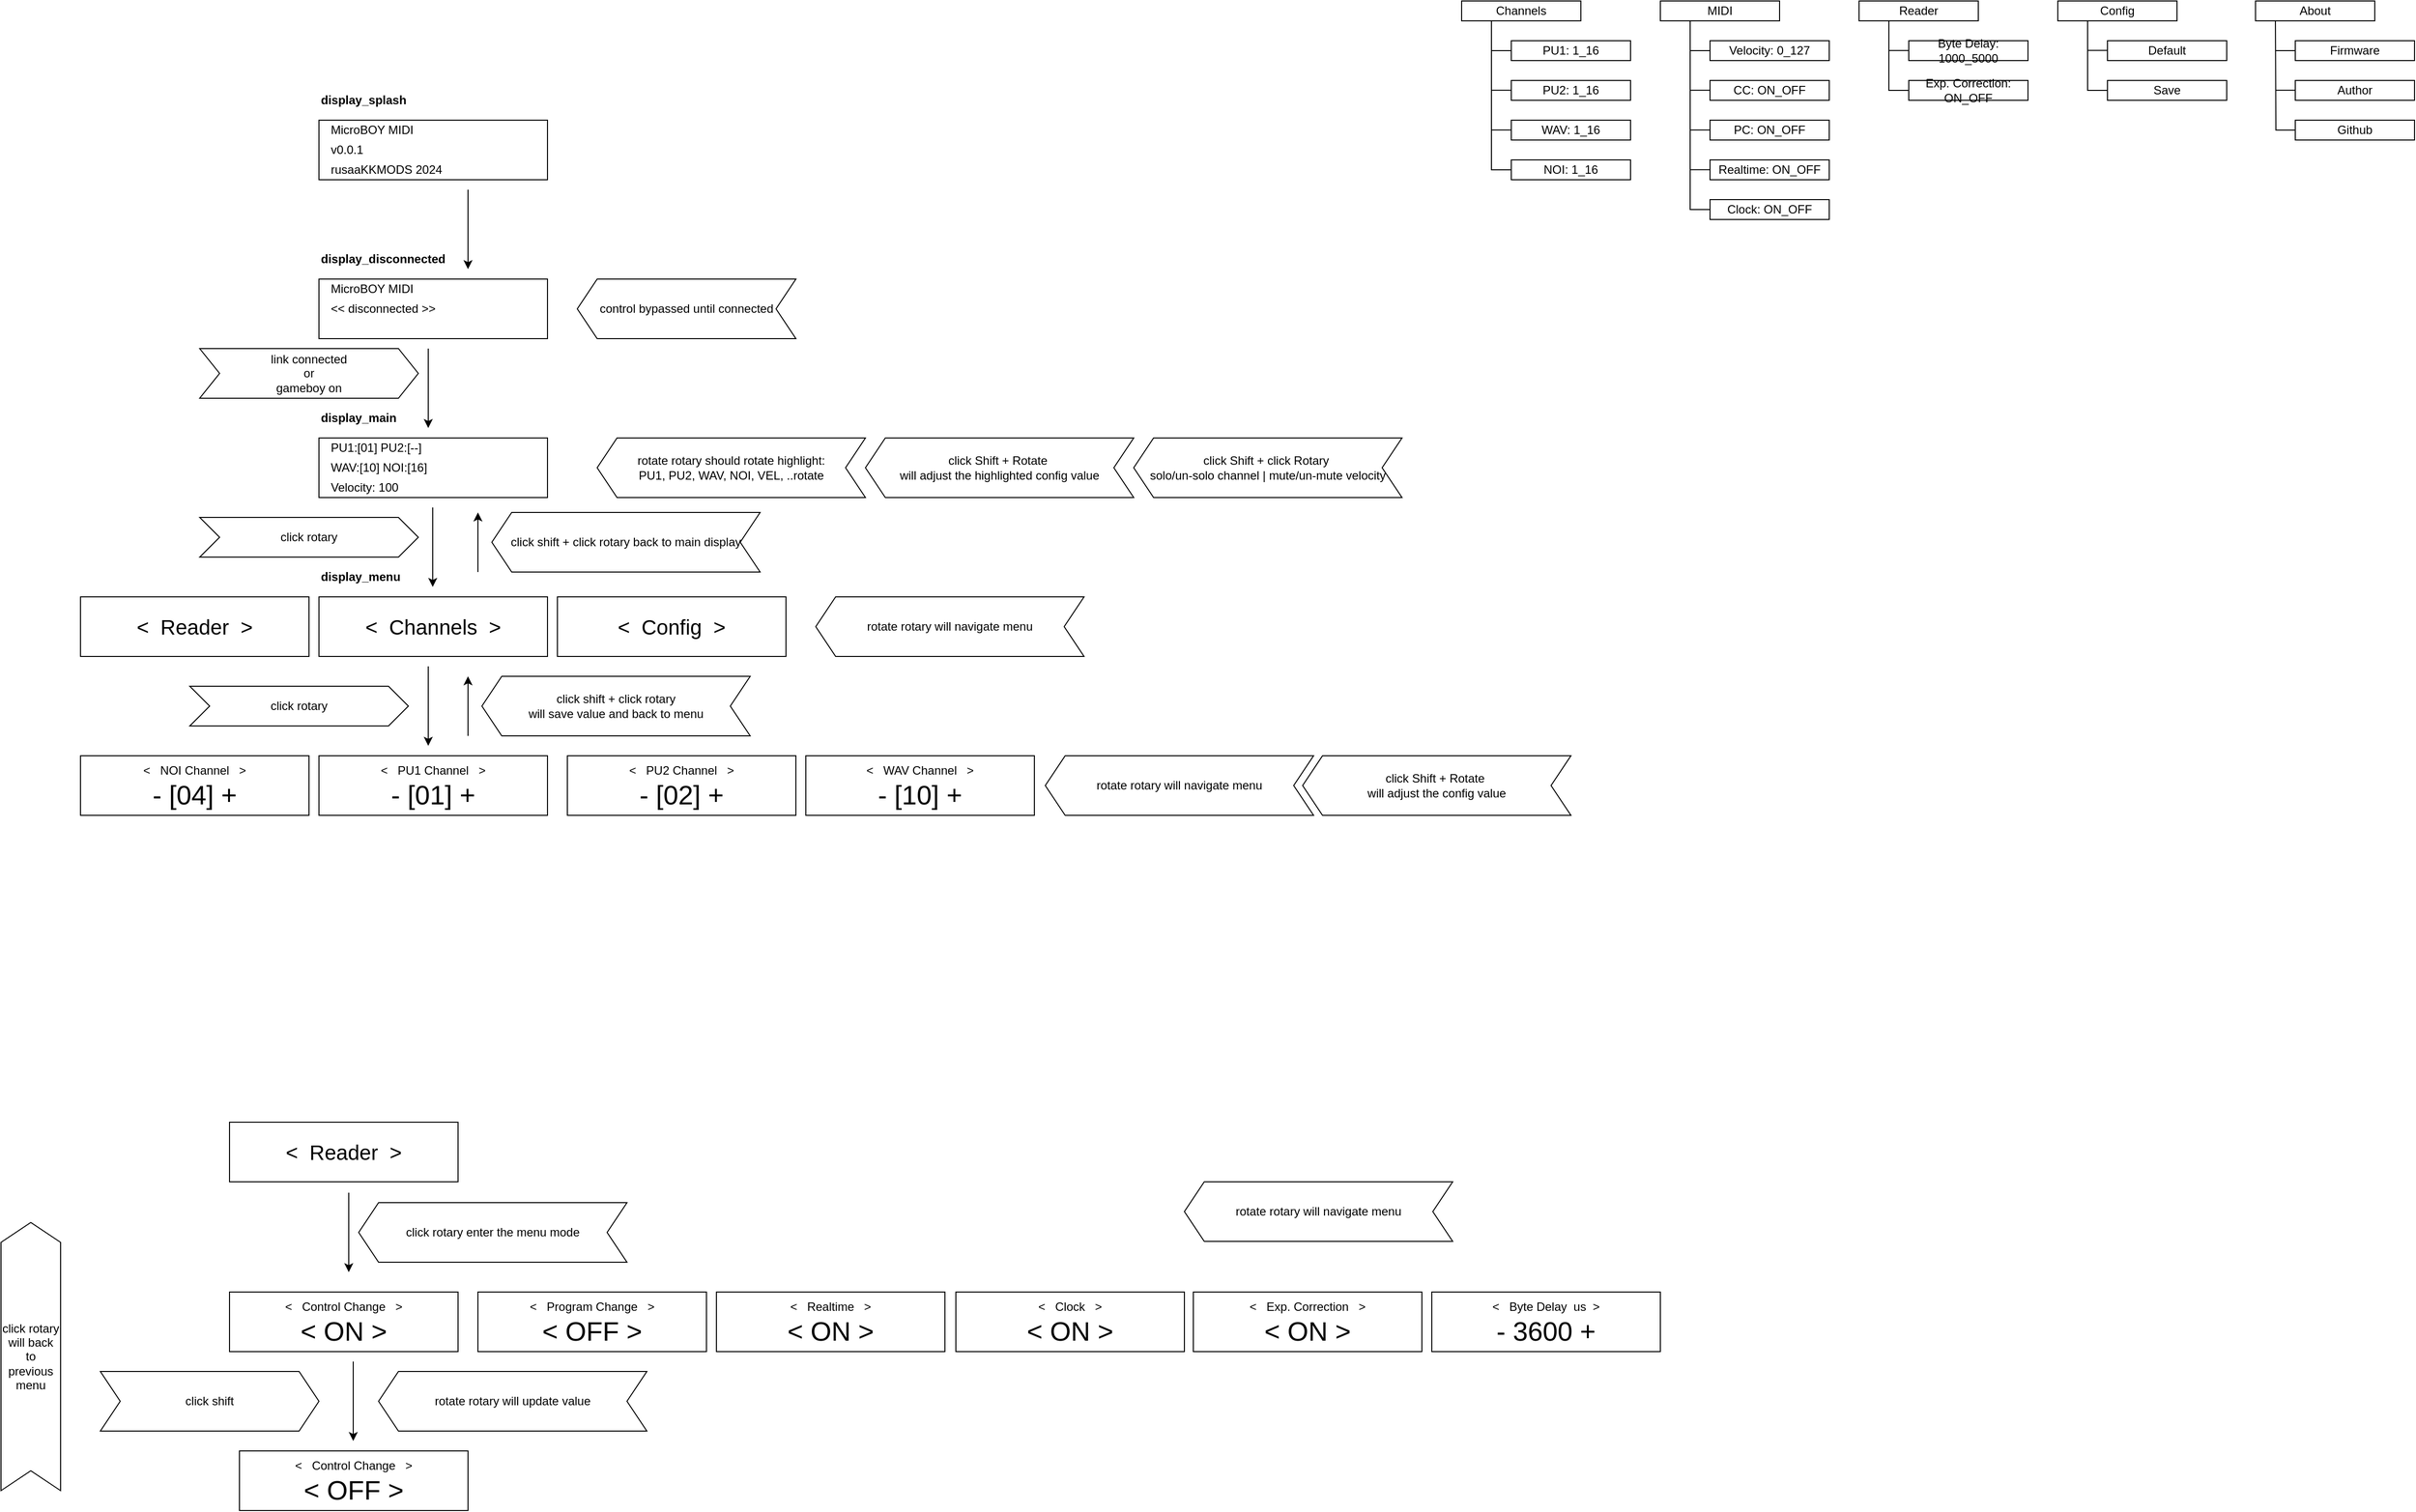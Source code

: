 <mxfile version="25.0.3" pages="2">
  <diagram name="mechanics" id="DuW65daEWxQ4h89i76Ge">
    <mxGraphModel dx="1195" dy="729" grid="1" gridSize="10" guides="1" tooltips="1" connect="1" arrows="1" fold="1" page="1" pageScale="1" pageWidth="827" pageHeight="1169" math="0" shadow="0">
      <root>
        <mxCell id="jLhTPvRtANNzipeCa4i7-0" />
        <mxCell id="jLhTPvRtANNzipeCa4i7-1" parent="jLhTPvRtANNzipeCa4i7-0" />
        <mxCell id="jLhTPvRtANNzipeCa4i7-2" value="" style="rounded=0;whiteSpace=wrap;html=1;" vertex="1" parent="jLhTPvRtANNzipeCa4i7-1">
          <mxGeometry x="330" y="160" width="230" height="60" as="geometry" />
        </mxCell>
        <mxCell id="jLhTPvRtANNzipeCa4i7-3" value="MicroBOY MIDI" style="text;html=1;align=left;verticalAlign=middle;whiteSpace=wrap;rounded=0;" vertex="1" parent="jLhTPvRtANNzipeCa4i7-1">
          <mxGeometry x="340" y="160" width="210" height="20" as="geometry" />
        </mxCell>
        <mxCell id="jLhTPvRtANNzipeCa4i7-4" value="v0.0.1" style="text;html=1;align=left;verticalAlign=middle;whiteSpace=wrap;rounded=0;" vertex="1" parent="jLhTPvRtANNzipeCa4i7-1">
          <mxGeometry x="340" y="180" width="210" height="20" as="geometry" />
        </mxCell>
        <mxCell id="jLhTPvRtANNzipeCa4i7-5" value="rusaaKKMODS 2024" style="text;html=1;align=left;verticalAlign=middle;whiteSpace=wrap;rounded=0;" vertex="1" parent="jLhTPvRtANNzipeCa4i7-1">
          <mxGeometry x="340" y="200" width="210" height="20" as="geometry" />
        </mxCell>
        <mxCell id="jLhTPvRtANNzipeCa4i7-6" value="display_splash" style="text;html=1;align=left;verticalAlign=middle;whiteSpace=wrap;rounded=0;fontStyle=1" vertex="1" parent="jLhTPvRtANNzipeCa4i7-1">
          <mxGeometry x="330" y="120" width="230" height="40" as="geometry" />
        </mxCell>
        <mxCell id="jLhTPvRtANNzipeCa4i7-7" value="" style="rounded=0;whiteSpace=wrap;html=1;" vertex="1" parent="jLhTPvRtANNzipeCa4i7-1">
          <mxGeometry x="330" y="320" width="230" height="60" as="geometry" />
        </mxCell>
        <mxCell id="jLhTPvRtANNzipeCa4i7-8" value="MicroBOY MIDI" style="text;html=1;align=left;verticalAlign=middle;whiteSpace=wrap;rounded=0;" vertex="1" parent="jLhTPvRtANNzipeCa4i7-1">
          <mxGeometry x="340" y="320" width="210" height="20" as="geometry" />
        </mxCell>
        <mxCell id="jLhTPvRtANNzipeCa4i7-9" value="&amp;lt;&amp;lt; disconnected &amp;gt;&amp;gt;" style="text;html=1;align=left;verticalAlign=middle;whiteSpace=wrap;rounded=0;" vertex="1" parent="jLhTPvRtANNzipeCa4i7-1">
          <mxGeometry x="340" y="340" width="210" height="20" as="geometry" />
        </mxCell>
        <mxCell id="jLhTPvRtANNzipeCa4i7-10" value="display_disconnected" style="text;html=1;align=left;verticalAlign=middle;whiteSpace=wrap;rounded=0;fontStyle=1" vertex="1" parent="jLhTPvRtANNzipeCa4i7-1">
          <mxGeometry x="330" y="280" width="230" height="40" as="geometry" />
        </mxCell>
        <mxCell id="jLhTPvRtANNzipeCa4i7-11" value="" style="rounded=0;whiteSpace=wrap;html=1;" vertex="1" parent="jLhTPvRtANNzipeCa4i7-1">
          <mxGeometry x="330" y="480" width="230" height="60" as="geometry" />
        </mxCell>
        <mxCell id="jLhTPvRtANNzipeCa4i7-12" value="PU1:[01] PU2:[--]" style="text;html=1;align=left;verticalAlign=middle;whiteSpace=wrap;rounded=0;" vertex="1" parent="jLhTPvRtANNzipeCa4i7-1">
          <mxGeometry x="340" y="480" width="210" height="20" as="geometry" />
        </mxCell>
        <mxCell id="jLhTPvRtANNzipeCa4i7-13" value="WAV:[10] NOI:[16]" style="text;html=1;align=left;verticalAlign=middle;whiteSpace=wrap;rounded=0;" vertex="1" parent="jLhTPvRtANNzipeCa4i7-1">
          <mxGeometry x="340" y="500" width="210" height="20" as="geometry" />
        </mxCell>
        <mxCell id="jLhTPvRtANNzipeCa4i7-14" value="display_main" style="text;html=1;align=left;verticalAlign=middle;whiteSpace=wrap;rounded=0;fontStyle=1" vertex="1" parent="jLhTPvRtANNzipeCa4i7-1">
          <mxGeometry x="330" y="440" width="230" height="40" as="geometry" />
        </mxCell>
        <mxCell id="jLhTPvRtANNzipeCa4i7-15" value="Velocity: 100" style="text;html=1;align=left;verticalAlign=middle;whiteSpace=wrap;rounded=0;" vertex="1" parent="jLhTPvRtANNzipeCa4i7-1">
          <mxGeometry x="340" y="520" width="210" height="20" as="geometry" />
        </mxCell>
        <mxCell id="jLhTPvRtANNzipeCa4i7-16" value="" style="rounded=0;whiteSpace=wrap;html=1;" vertex="1" parent="jLhTPvRtANNzipeCa4i7-1">
          <mxGeometry x="330" y="640" width="230" height="60" as="geometry" />
        </mxCell>
        <mxCell id="yw6o01l--fo5ON37wxSx-3" value="" style="edgeStyle=orthogonalEdgeStyle;rounded=0;orthogonalLoop=1;jettySize=auto;html=1;" edge="1" parent="jLhTPvRtANNzipeCa4i7-1">
          <mxGeometry relative="1" as="geometry">
            <mxPoint x="490" y="615" as="sourcePoint" />
            <mxPoint x="490" y="555" as="targetPoint" />
          </mxGeometry>
        </mxCell>
        <mxCell id="jLhTPvRtANNzipeCa4i7-17" value="display_menu" style="text;html=1;align=left;verticalAlign=middle;whiteSpace=wrap;rounded=0;fontStyle=1" vertex="1" parent="jLhTPvRtANNzipeCa4i7-1">
          <mxGeometry x="330" y="600" width="230" height="40" as="geometry" />
        </mxCell>
        <mxCell id="jLhTPvRtANNzipeCa4i7-18" value="&amp;lt;&amp;nbsp; Channels&amp;nbsp; &amp;gt;" style="text;html=1;align=center;verticalAlign=middle;whiteSpace=wrap;rounded=0;fontSize=21;" vertex="1" parent="jLhTPvRtANNzipeCa4i7-1">
          <mxGeometry x="340" y="640" width="210" height="60" as="geometry" />
        </mxCell>
        <mxCell id="jLhTPvRtANNzipeCa4i7-19" value="" style="rounded=0;whiteSpace=wrap;html=1;" vertex="1" parent="jLhTPvRtANNzipeCa4i7-1">
          <mxGeometry x="570" y="640" width="230" height="60" as="geometry" />
        </mxCell>
        <mxCell id="jLhTPvRtANNzipeCa4i7-20" value="&amp;lt;&amp;nbsp; Config&amp;nbsp; &amp;gt;" style="text;html=1;align=center;verticalAlign=middle;whiteSpace=wrap;rounded=0;fontSize=21;" vertex="1" parent="jLhTPvRtANNzipeCa4i7-1">
          <mxGeometry x="580" y="640" width="210" height="60" as="geometry" />
        </mxCell>
        <mxCell id="jLhTPvRtANNzipeCa4i7-21" value="link connected&lt;div&gt;or&lt;br&gt;&lt;div&gt;gameboy on&lt;/div&gt;&lt;/div&gt;" style="shape=step;perimeter=stepPerimeter;whiteSpace=wrap;html=1;fixedSize=1;" vertex="1" parent="jLhTPvRtANNzipeCa4i7-1">
          <mxGeometry x="210" y="390" width="220" height="50" as="geometry" />
        </mxCell>
        <mxCell id="jLhTPvRtANNzipeCa4i7-22" value="click rotary" style="shape=step;perimeter=stepPerimeter;whiteSpace=wrap;html=1;fixedSize=1;" vertex="1" parent="jLhTPvRtANNzipeCa4i7-1">
          <mxGeometry x="210" y="560" width="220" height="40" as="geometry" />
        </mxCell>
        <mxCell id="jLhTPvRtANNzipeCa4i7-23" value="" style="rounded=0;whiteSpace=wrap;html=1;" vertex="1" parent="jLhTPvRtANNzipeCa4i7-1">
          <mxGeometry x="90" y="640" width="230" height="60" as="geometry" />
        </mxCell>
        <mxCell id="jLhTPvRtANNzipeCa4i7-24" value="&amp;lt;&amp;nbsp; Reader&amp;nbsp; &amp;gt;" style="text;html=1;align=center;verticalAlign=middle;whiteSpace=wrap;rounded=0;fontSize=21;" vertex="1" parent="jLhTPvRtANNzipeCa4i7-1">
          <mxGeometry x="100" y="640" width="210" height="60" as="geometry" />
        </mxCell>
        <mxCell id="jLhTPvRtANNzipeCa4i7-25" value="rotate rotary should rotate highlight:&lt;div&gt;PU1, PU2, WAV, NOI, VEL, ..rotate&lt;/div&gt;" style="shape=step;perimeter=stepPerimeter;whiteSpace=wrap;html=1;fixedSize=1;flipH=1;" vertex="1" parent="jLhTPvRtANNzipeCa4i7-1">
          <mxGeometry x="610" y="480" width="270" height="60" as="geometry" />
        </mxCell>
        <mxCell id="jLhTPvRtANNzipeCa4i7-26" value="rotate rotary will navigate menu" style="shape=step;perimeter=stepPerimeter;whiteSpace=wrap;html=1;fixedSize=1;flipH=1;" vertex="1" parent="jLhTPvRtANNzipeCa4i7-1">
          <mxGeometry x="830" y="640" width="270" height="60" as="geometry" />
        </mxCell>
        <mxCell id="jLhTPvRtANNzipeCa4i7-27" value="" style="rounded=0;whiteSpace=wrap;html=1;" vertex="1" parent="jLhTPvRtANNzipeCa4i7-1">
          <mxGeometry x="330" y="800" width="230" height="60" as="geometry" />
        </mxCell>
        <mxCell id="jLhTPvRtANNzipeCa4i7-28" value="click shift + click rotary back to main display" style="shape=step;perimeter=stepPerimeter;whiteSpace=wrap;html=1;fixedSize=1;flipH=1;" vertex="1" parent="jLhTPvRtANNzipeCa4i7-1">
          <mxGeometry x="504" y="555" width="270" height="60" as="geometry" />
        </mxCell>
        <mxCell id="jLhTPvRtANNzipeCa4i7-29" value="click Shift + Rotate&amp;nbsp;&lt;div&gt;will adjust the highlighted config value&lt;/div&gt;" style="shape=step;perimeter=stepPerimeter;whiteSpace=wrap;html=1;fixedSize=1;flipH=1;" vertex="1" parent="jLhTPvRtANNzipeCa4i7-1">
          <mxGeometry x="880" y="480" width="270" height="60" as="geometry" />
        </mxCell>
        <mxCell id="jLhTPvRtANNzipeCa4i7-30" value="control bypassed until connected" style="shape=step;perimeter=stepPerimeter;whiteSpace=wrap;html=1;fixedSize=1;flipH=1;" vertex="1" parent="jLhTPvRtANNzipeCa4i7-1">
          <mxGeometry x="590" y="320" width="220" height="60" as="geometry" />
        </mxCell>
        <mxCell id="jLhTPvRtANNzipeCa4i7-31" value="&amp;lt;&amp;nbsp; &amp;nbsp;PU1 Channel&amp;nbsp; &amp;nbsp;&amp;gt;" style="text;html=1;align=center;verticalAlign=middle;whiteSpace=wrap;rounded=0;" vertex="1" parent="jLhTPvRtANNzipeCa4i7-1">
          <mxGeometry x="340" y="800" width="210" height="30" as="geometry" />
        </mxCell>
        <mxCell id="jLhTPvRtANNzipeCa4i7-32" value="- [01] +" style="text;html=1;align=center;verticalAlign=middle;whiteSpace=wrap;rounded=0;fontSize=27;" vertex="1" parent="jLhTPvRtANNzipeCa4i7-1">
          <mxGeometry x="340" y="820" width="210" height="40" as="geometry" />
        </mxCell>
        <mxCell id="jLhTPvRtANNzipeCa4i7-33" value="" style="rounded=0;whiteSpace=wrap;html=1;" vertex="1" parent="jLhTPvRtANNzipeCa4i7-1">
          <mxGeometry x="580" y="800" width="230" height="60" as="geometry" />
        </mxCell>
        <mxCell id="jLhTPvRtANNzipeCa4i7-34" value="&amp;lt;&amp;nbsp; &amp;nbsp;PU2 Channel&amp;nbsp; &amp;nbsp;&amp;gt;" style="text;html=1;align=center;verticalAlign=middle;whiteSpace=wrap;rounded=0;" vertex="1" parent="jLhTPvRtANNzipeCa4i7-1">
          <mxGeometry x="590" y="800" width="210" height="30" as="geometry" />
        </mxCell>
        <mxCell id="jLhTPvRtANNzipeCa4i7-35" value="- [02] +" style="text;html=1;align=center;verticalAlign=middle;whiteSpace=wrap;rounded=0;fontSize=27;" vertex="1" parent="jLhTPvRtANNzipeCa4i7-1">
          <mxGeometry x="590" y="820" width="210" height="40" as="geometry" />
        </mxCell>
        <mxCell id="jLhTPvRtANNzipeCa4i7-36" value="" style="rounded=0;whiteSpace=wrap;html=1;" vertex="1" parent="jLhTPvRtANNzipeCa4i7-1">
          <mxGeometry x="90" y="800" width="230" height="60" as="geometry" />
        </mxCell>
        <mxCell id="jLhTPvRtANNzipeCa4i7-37" value="&amp;lt;&amp;nbsp; &amp;nbsp;NOI Channel&amp;nbsp; &amp;nbsp;&amp;gt;" style="text;html=1;align=center;verticalAlign=middle;whiteSpace=wrap;rounded=0;" vertex="1" parent="jLhTPvRtANNzipeCa4i7-1">
          <mxGeometry x="100" y="800" width="210" height="30" as="geometry" />
        </mxCell>
        <mxCell id="jLhTPvRtANNzipeCa4i7-38" value="- [04] +" style="text;html=1;align=center;verticalAlign=middle;whiteSpace=wrap;rounded=0;fontSize=27;" vertex="1" parent="jLhTPvRtANNzipeCa4i7-1">
          <mxGeometry x="100" y="820" width="210" height="40" as="geometry" />
        </mxCell>
        <mxCell id="jLhTPvRtANNzipeCa4i7-39" value="" style="rounded=0;whiteSpace=wrap;html=1;" vertex="1" parent="jLhTPvRtANNzipeCa4i7-1">
          <mxGeometry x="820" y="800" width="230" height="60" as="geometry" />
        </mxCell>
        <mxCell id="jLhTPvRtANNzipeCa4i7-40" value="&amp;lt;&amp;nbsp; &amp;nbsp;WAV Channel&amp;nbsp; &amp;nbsp;&amp;gt;" style="text;html=1;align=center;verticalAlign=middle;whiteSpace=wrap;rounded=0;" vertex="1" parent="jLhTPvRtANNzipeCa4i7-1">
          <mxGeometry x="830" y="800" width="210" height="30" as="geometry" />
        </mxCell>
        <mxCell id="jLhTPvRtANNzipeCa4i7-41" value="- [10] +" style="text;html=1;align=center;verticalAlign=middle;whiteSpace=wrap;rounded=0;fontSize=27;" vertex="1" parent="jLhTPvRtANNzipeCa4i7-1">
          <mxGeometry x="830" y="820" width="210" height="40" as="geometry" />
        </mxCell>
        <mxCell id="jLhTPvRtANNzipeCa4i7-42" value="" style="endArrow=classic;html=1;rounded=0;" edge="1" parent="jLhTPvRtANNzipeCa4i7-1">
          <mxGeometry width="50" height="50" relative="1" as="geometry">
            <mxPoint x="440" y="710" as="sourcePoint" />
            <mxPoint x="440" y="790" as="targetPoint" />
          </mxGeometry>
        </mxCell>
        <mxCell id="jLhTPvRtANNzipeCa4i7-43" value="rotate rotary will navigate menu" style="shape=step;perimeter=stepPerimeter;whiteSpace=wrap;html=1;fixedSize=1;flipH=1;" vertex="1" parent="jLhTPvRtANNzipeCa4i7-1">
          <mxGeometry x="1061" y="800" width="270" height="60" as="geometry" />
        </mxCell>
        <mxCell id="jLhTPvRtANNzipeCa4i7-51" value="" style="rounded=0;whiteSpace=wrap;html=1;" vertex="1" parent="jLhTPvRtANNzipeCa4i7-1">
          <mxGeometry x="240" y="1169" width="230" height="60" as="geometry" />
        </mxCell>
        <mxCell id="jLhTPvRtANNzipeCa4i7-52" value="&amp;lt;&amp;nbsp; Reader&amp;nbsp; &amp;gt;" style="text;html=1;align=center;verticalAlign=middle;whiteSpace=wrap;rounded=0;fontSize=21;" vertex="1" parent="jLhTPvRtANNzipeCa4i7-1">
          <mxGeometry x="250" y="1169" width="210" height="60" as="geometry" />
        </mxCell>
        <mxCell id="jLhTPvRtANNzipeCa4i7-53" value="click rotary enter the menu mode" style="shape=step;perimeter=stepPerimeter;whiteSpace=wrap;html=1;fixedSize=1;flipH=1;" vertex="1" parent="jLhTPvRtANNzipeCa4i7-1">
          <mxGeometry x="370" y="1250" width="270" height="60" as="geometry" />
        </mxCell>
        <mxCell id="jLhTPvRtANNzipeCa4i7-54" value="" style="endArrow=classic;html=1;rounded=0;" edge="1" parent="jLhTPvRtANNzipeCa4i7-1">
          <mxGeometry width="50" height="50" relative="1" as="geometry">
            <mxPoint x="360" y="1240" as="sourcePoint" />
            <mxPoint x="360" y="1320" as="targetPoint" />
          </mxGeometry>
        </mxCell>
        <mxCell id="jLhTPvRtANNzipeCa4i7-55" value="" style="rounded=0;whiteSpace=wrap;html=1;" vertex="1" parent="jLhTPvRtANNzipeCa4i7-1">
          <mxGeometry x="240" y="1340" width="230" height="60" as="geometry" />
        </mxCell>
        <mxCell id="jLhTPvRtANNzipeCa4i7-56" value="&amp;lt;&amp;nbsp; &amp;nbsp;Control Change&amp;nbsp; &amp;nbsp;&amp;gt;" style="text;html=1;align=center;verticalAlign=middle;whiteSpace=wrap;rounded=0;" vertex="1" parent="jLhTPvRtANNzipeCa4i7-1">
          <mxGeometry x="250" y="1340" width="210" height="30" as="geometry" />
        </mxCell>
        <mxCell id="jLhTPvRtANNzipeCa4i7-57" value="&amp;lt; ON &amp;gt;" style="text;html=1;align=center;verticalAlign=middle;whiteSpace=wrap;rounded=0;fontSize=27;" vertex="1" parent="jLhTPvRtANNzipeCa4i7-1">
          <mxGeometry x="250" y="1360" width="210" height="40" as="geometry" />
        </mxCell>
        <mxCell id="jLhTPvRtANNzipeCa4i7-58" value="" style="rounded=0;whiteSpace=wrap;html=1;" vertex="1" parent="jLhTPvRtANNzipeCa4i7-1">
          <mxGeometry x="490" y="1340" width="230" height="60" as="geometry" />
        </mxCell>
        <mxCell id="jLhTPvRtANNzipeCa4i7-59" value="&amp;lt;&amp;nbsp; &amp;nbsp;Program Change&amp;nbsp; &amp;nbsp;&amp;gt;" style="text;html=1;align=center;verticalAlign=middle;whiteSpace=wrap;rounded=0;" vertex="1" parent="jLhTPvRtANNzipeCa4i7-1">
          <mxGeometry x="500" y="1340" width="210" height="30" as="geometry" />
        </mxCell>
        <mxCell id="jLhTPvRtANNzipeCa4i7-60" value="&amp;lt; OFF &amp;gt;" style="text;html=1;align=center;verticalAlign=middle;whiteSpace=wrap;rounded=0;fontSize=27;" vertex="1" parent="jLhTPvRtANNzipeCa4i7-1">
          <mxGeometry x="500" y="1360" width="210" height="40" as="geometry" />
        </mxCell>
        <mxCell id="jLhTPvRtANNzipeCa4i7-61" value="" style="rounded=0;whiteSpace=wrap;html=1;" vertex="1" parent="jLhTPvRtANNzipeCa4i7-1">
          <mxGeometry x="971" y="1340" width="230" height="60" as="geometry" />
        </mxCell>
        <mxCell id="jLhTPvRtANNzipeCa4i7-62" value="&amp;lt;&amp;nbsp; &amp;nbsp;Clock&amp;nbsp; &amp;nbsp;&amp;gt;" style="text;html=1;align=center;verticalAlign=middle;whiteSpace=wrap;rounded=0;" vertex="1" parent="jLhTPvRtANNzipeCa4i7-1">
          <mxGeometry x="981" y="1340" width="210" height="30" as="geometry" />
        </mxCell>
        <mxCell id="jLhTPvRtANNzipeCa4i7-63" value="&amp;lt; ON &amp;gt;" style="text;html=1;align=center;verticalAlign=middle;whiteSpace=wrap;rounded=0;fontSize=27;" vertex="1" parent="jLhTPvRtANNzipeCa4i7-1">
          <mxGeometry x="981" y="1360" width="210" height="40" as="geometry" />
        </mxCell>
        <mxCell id="jLhTPvRtANNzipeCa4i7-64" value="" style="rounded=0;whiteSpace=wrap;html=1;" vertex="1" parent="jLhTPvRtANNzipeCa4i7-1">
          <mxGeometry x="730" y="1340" width="230" height="60" as="geometry" />
        </mxCell>
        <mxCell id="jLhTPvRtANNzipeCa4i7-65" value="&amp;lt;&amp;nbsp; &amp;nbsp;Realtime&amp;nbsp; &amp;nbsp;&amp;gt;" style="text;html=1;align=center;verticalAlign=middle;whiteSpace=wrap;rounded=0;" vertex="1" parent="jLhTPvRtANNzipeCa4i7-1">
          <mxGeometry x="740" y="1340" width="210" height="30" as="geometry" />
        </mxCell>
        <mxCell id="jLhTPvRtANNzipeCa4i7-66" value="&amp;lt; ON &amp;gt;" style="text;html=1;align=center;verticalAlign=middle;whiteSpace=wrap;rounded=0;fontSize=27;" vertex="1" parent="jLhTPvRtANNzipeCa4i7-1">
          <mxGeometry x="740" y="1360" width="210" height="40" as="geometry" />
        </mxCell>
        <mxCell id="jLhTPvRtANNzipeCa4i7-67" value="" style="rounded=0;whiteSpace=wrap;html=1;" vertex="1" parent="jLhTPvRtANNzipeCa4i7-1">
          <mxGeometry x="1210" y="1340" width="230" height="60" as="geometry" />
        </mxCell>
        <mxCell id="jLhTPvRtANNzipeCa4i7-68" value="&amp;lt;&amp;nbsp; &amp;nbsp;Exp. Correction&amp;nbsp; &amp;nbsp;&amp;gt;" style="text;html=1;align=center;verticalAlign=middle;whiteSpace=wrap;rounded=0;" vertex="1" parent="jLhTPvRtANNzipeCa4i7-1">
          <mxGeometry x="1220" y="1340" width="210" height="30" as="geometry" />
        </mxCell>
        <mxCell id="jLhTPvRtANNzipeCa4i7-69" value="&amp;lt; ON &amp;gt;" style="text;html=1;align=center;verticalAlign=middle;whiteSpace=wrap;rounded=0;fontSize=27;" vertex="1" parent="jLhTPvRtANNzipeCa4i7-1">
          <mxGeometry x="1220" y="1360" width="210" height="40" as="geometry" />
        </mxCell>
        <mxCell id="jLhTPvRtANNzipeCa4i7-70" value="rotate rotary will navigate menu" style="shape=step;perimeter=stepPerimeter;whiteSpace=wrap;html=1;fixedSize=1;flipH=1;" vertex="1" parent="jLhTPvRtANNzipeCa4i7-1">
          <mxGeometry x="1201" y="1229" width="270" height="60" as="geometry" />
        </mxCell>
        <mxCell id="jLhTPvRtANNzipeCa4i7-71" value="" style="rounded=0;whiteSpace=wrap;html=1;" vertex="1" parent="jLhTPvRtANNzipeCa4i7-1">
          <mxGeometry x="250" y="1500" width="230" height="60" as="geometry" />
        </mxCell>
        <mxCell id="jLhTPvRtANNzipeCa4i7-72" value="&amp;lt;&amp;nbsp; &amp;nbsp;Control Change&amp;nbsp; &amp;nbsp;&amp;gt;" style="text;html=1;align=center;verticalAlign=middle;whiteSpace=wrap;rounded=0;" vertex="1" parent="jLhTPvRtANNzipeCa4i7-1">
          <mxGeometry x="260" y="1500" width="210" height="30" as="geometry" />
        </mxCell>
        <mxCell id="jLhTPvRtANNzipeCa4i7-73" value="&amp;lt; OFF &amp;gt;" style="text;html=1;align=center;verticalAlign=middle;whiteSpace=wrap;rounded=0;fontSize=27;" vertex="1" parent="jLhTPvRtANNzipeCa4i7-1">
          <mxGeometry x="260" y="1520" width="210" height="40" as="geometry" />
        </mxCell>
        <mxCell id="jLhTPvRtANNzipeCa4i7-74" value="" style="endArrow=classic;html=1;rounded=0;" edge="1" parent="jLhTPvRtANNzipeCa4i7-1">
          <mxGeometry width="50" height="50" relative="1" as="geometry">
            <mxPoint x="364.5" y="1410" as="sourcePoint" />
            <mxPoint x="364.5" y="1490" as="targetPoint" />
          </mxGeometry>
        </mxCell>
        <mxCell id="jLhTPvRtANNzipeCa4i7-75" value="click shift" style="shape=step;perimeter=stepPerimeter;whiteSpace=wrap;html=1;fixedSize=1;" vertex="1" parent="jLhTPvRtANNzipeCa4i7-1">
          <mxGeometry x="110" y="1420" width="220" height="60" as="geometry" />
        </mxCell>
        <mxCell id="jLhTPvRtANNzipeCa4i7-76" value="rotate rotary will update value" style="shape=step;perimeter=stepPerimeter;whiteSpace=wrap;html=1;fixedSize=1;flipH=1;" vertex="1" parent="jLhTPvRtANNzipeCa4i7-1">
          <mxGeometry x="390" y="1420" width="270" height="60" as="geometry" />
        </mxCell>
        <mxCell id="jLhTPvRtANNzipeCa4i7-77" value="click rotary will back to previous menu" style="shape=step;perimeter=stepPerimeter;whiteSpace=wrap;html=1;fixedSize=1;flipH=1;direction=north;" vertex="1" parent="jLhTPvRtANNzipeCa4i7-1">
          <mxGeometry x="10" y="1270" width="60" height="270" as="geometry" />
        </mxCell>
        <mxCell id="jLhTPvRtANNzipeCa4i7-78" value="" style="endArrow=classic;html=1;rounded=0;" edge="1" parent="jLhTPvRtANNzipeCa4i7-1">
          <mxGeometry width="50" height="50" relative="1" as="geometry">
            <mxPoint x="444.5" y="550" as="sourcePoint" />
            <mxPoint x="444.5" y="630" as="targetPoint" />
          </mxGeometry>
        </mxCell>
        <mxCell id="jLhTPvRtANNzipeCa4i7-79" value="" style="endArrow=classic;html=1;rounded=0;" edge="1" parent="jLhTPvRtANNzipeCa4i7-1">
          <mxGeometry width="50" height="50" relative="1" as="geometry">
            <mxPoint x="440" y="390" as="sourcePoint" />
            <mxPoint x="440" y="470" as="targetPoint" />
          </mxGeometry>
        </mxCell>
        <mxCell id="jLhTPvRtANNzipeCa4i7-80" value="" style="endArrow=classic;html=1;rounded=0;" edge="1" parent="jLhTPvRtANNzipeCa4i7-1">
          <mxGeometry width="50" height="50" relative="1" as="geometry">
            <mxPoint x="480" y="230" as="sourcePoint" />
            <mxPoint x="480" y="310" as="targetPoint" />
          </mxGeometry>
        </mxCell>
        <mxCell id="jLhTPvRtANNzipeCa4i7-81" value="" style="rounded=0;whiteSpace=wrap;html=1;" vertex="1" parent="jLhTPvRtANNzipeCa4i7-1">
          <mxGeometry x="1450" y="1340" width="230" height="60" as="geometry" />
        </mxCell>
        <mxCell id="jLhTPvRtANNzipeCa4i7-82" value="&amp;lt;&amp;nbsp; &amp;nbsp;Byte Delay&amp;nbsp; us&amp;nbsp; &amp;gt;" style="text;html=1;align=center;verticalAlign=middle;whiteSpace=wrap;rounded=0;" vertex="1" parent="jLhTPvRtANNzipeCa4i7-1">
          <mxGeometry x="1460" y="1340" width="210" height="30" as="geometry" />
        </mxCell>
        <mxCell id="jLhTPvRtANNzipeCa4i7-83" value="- 3600 +" style="text;html=1;align=center;verticalAlign=middle;whiteSpace=wrap;rounded=0;fontSize=27;" vertex="1" parent="jLhTPvRtANNzipeCa4i7-1">
          <mxGeometry x="1460" y="1360" width="210" height="40" as="geometry" />
        </mxCell>
        <mxCell id="yw6o01l--fo5ON37wxSx-0" value="click Shift + click Rotary&amp;nbsp;&lt;div&gt;solo/un-solo channel | mute/un-mute velocity&lt;/div&gt;" style="shape=step;perimeter=stepPerimeter;whiteSpace=wrap;html=1;fixedSize=1;flipH=1;" vertex="1" parent="jLhTPvRtANNzipeCa4i7-1">
          <mxGeometry x="1150" y="480" width="270" height="60" as="geometry" />
        </mxCell>
        <mxCell id="yw6o01l--fo5ON37wxSx-1" value="click rotary" style="shape=step;perimeter=stepPerimeter;whiteSpace=wrap;html=1;fixedSize=1;" vertex="1" parent="jLhTPvRtANNzipeCa4i7-1">
          <mxGeometry x="200" y="730" width="220" height="40" as="geometry" />
        </mxCell>
        <mxCell id="yw6o01l--fo5ON37wxSx-6" value="click Shift + Rotate&amp;nbsp;&lt;div&gt;will adjust the config value&lt;/div&gt;" style="shape=step;perimeter=stepPerimeter;whiteSpace=wrap;html=1;fixedSize=1;flipH=1;" vertex="1" parent="jLhTPvRtANNzipeCa4i7-1">
          <mxGeometry x="1320" y="800" width="270" height="60" as="geometry" />
        </mxCell>
        <mxCell id="yw6o01l--fo5ON37wxSx-7" value="" style="edgeStyle=orthogonalEdgeStyle;rounded=0;orthogonalLoop=1;jettySize=auto;html=1;" edge="1" parent="jLhTPvRtANNzipeCa4i7-1">
          <mxGeometry relative="1" as="geometry">
            <mxPoint x="480" y="780" as="sourcePoint" />
            <mxPoint x="480" y="720" as="targetPoint" />
          </mxGeometry>
        </mxCell>
        <mxCell id="yw6o01l--fo5ON37wxSx-8" value="click shift + click rotary&lt;div&gt;will save value and back to menu&lt;/div&gt;" style="shape=step;perimeter=stepPerimeter;whiteSpace=wrap;html=1;fixedSize=1;flipH=1;" vertex="1" parent="jLhTPvRtANNzipeCa4i7-1">
          <mxGeometry x="494" y="720" width="270" height="60" as="geometry" />
        </mxCell>
        <mxCell id="PJxVCYalUyvOHJ37xzY2-1" value="Channels" style="rounded=0;whiteSpace=wrap;html=1;" vertex="1" parent="jLhTPvRtANNzipeCa4i7-1">
          <mxGeometry x="1480" y="40" width="120" height="20" as="geometry" />
        </mxCell>
        <mxCell id="PJxVCYalUyvOHJ37xzY2-5" value="PU1: 1_16" style="rounded=0;whiteSpace=wrap;html=1;" vertex="1" parent="jLhTPvRtANNzipeCa4i7-1">
          <mxGeometry x="1530" y="80" width="120" height="20" as="geometry" />
        </mxCell>
        <mxCell id="PJxVCYalUyvOHJ37xzY2-7" value="PU2: 1_16" style="rounded=0;whiteSpace=wrap;html=1;" vertex="1" parent="jLhTPvRtANNzipeCa4i7-1">
          <mxGeometry x="1530" y="120" width="120" height="20" as="geometry" />
        </mxCell>
        <mxCell id="PJxVCYalUyvOHJ37xzY2-8" value="WAV: 1_16" style="rounded=0;whiteSpace=wrap;html=1;" vertex="1" parent="jLhTPvRtANNzipeCa4i7-1">
          <mxGeometry x="1530" y="160" width="120" height="20" as="geometry" />
        </mxCell>
        <mxCell id="PJxVCYalUyvOHJ37xzY2-9" value="NOI: 1_16" style="rounded=0;whiteSpace=wrap;html=1;" vertex="1" parent="jLhTPvRtANNzipeCa4i7-1">
          <mxGeometry x="1530" y="200" width="120" height="20" as="geometry" />
        </mxCell>
        <mxCell id="PJxVCYalUyvOHJ37xzY2-10" value="" style="endArrow=none;html=1;rounded=0;entryX=0.25;entryY=1;entryDx=0;entryDy=0;exitX=0;exitY=0.5;exitDx=0;exitDy=0;edgeStyle=orthogonalEdgeStyle;" edge="1" parent="jLhTPvRtANNzipeCa4i7-1" source="PJxVCYalUyvOHJ37xzY2-9" target="PJxVCYalUyvOHJ37xzY2-1">
          <mxGeometry width="50" height="50" relative="1" as="geometry">
            <mxPoint x="1620" y="130" as="sourcePoint" />
            <mxPoint x="1670" y="80" as="targetPoint" />
          </mxGeometry>
        </mxCell>
        <mxCell id="PJxVCYalUyvOHJ37xzY2-11" value="" style="endArrow=none;html=1;rounded=0;entryX=0;entryY=0.5;entryDx=0;entryDy=0;" edge="1" parent="jLhTPvRtANNzipeCa4i7-1" target="PJxVCYalUyvOHJ37xzY2-5">
          <mxGeometry width="50" height="50" relative="1" as="geometry">
            <mxPoint x="1510" y="90" as="sourcePoint" />
            <mxPoint x="1670" y="80" as="targetPoint" />
          </mxGeometry>
        </mxCell>
        <mxCell id="PJxVCYalUyvOHJ37xzY2-12" value="" style="endArrow=none;html=1;rounded=0;entryX=0;entryY=0.5;entryDx=0;entryDy=0;" edge="1" parent="jLhTPvRtANNzipeCa4i7-1">
          <mxGeometry width="50" height="50" relative="1" as="geometry">
            <mxPoint x="1510" y="129.88" as="sourcePoint" />
            <mxPoint x="1530" y="129.88" as="targetPoint" />
          </mxGeometry>
        </mxCell>
        <mxCell id="PJxVCYalUyvOHJ37xzY2-13" value="" style="endArrow=none;html=1;rounded=0;entryX=0;entryY=0.5;entryDx=0;entryDy=0;" edge="1" parent="jLhTPvRtANNzipeCa4i7-1">
          <mxGeometry width="50" height="50" relative="1" as="geometry">
            <mxPoint x="1510" y="169.88" as="sourcePoint" />
            <mxPoint x="1530" y="169.88" as="targetPoint" />
          </mxGeometry>
        </mxCell>
        <mxCell id="PJxVCYalUyvOHJ37xzY2-17" value="MIDI" style="rounded=0;whiteSpace=wrap;html=1;" vertex="1" parent="jLhTPvRtANNzipeCa4i7-1">
          <mxGeometry x="1680" y="40" width="120" height="20" as="geometry" />
        </mxCell>
        <mxCell id="PJxVCYalUyvOHJ37xzY2-18" value="Velocity: 0_127" style="rounded=0;whiteSpace=wrap;html=1;" vertex="1" parent="jLhTPvRtANNzipeCa4i7-1">
          <mxGeometry x="1730" y="80" width="120" height="20" as="geometry" />
        </mxCell>
        <mxCell id="PJxVCYalUyvOHJ37xzY2-19" value="CC: ON_OFF" style="rounded=0;whiteSpace=wrap;html=1;" vertex="1" parent="jLhTPvRtANNzipeCa4i7-1">
          <mxGeometry x="1730" y="120" width="120" height="20" as="geometry" />
        </mxCell>
        <mxCell id="PJxVCYalUyvOHJ37xzY2-20" value="PC: ON_OFF" style="rounded=0;whiteSpace=wrap;html=1;" vertex="1" parent="jLhTPvRtANNzipeCa4i7-1">
          <mxGeometry x="1730" y="160" width="120" height="20" as="geometry" />
        </mxCell>
        <mxCell id="PJxVCYalUyvOHJ37xzY2-21" value="Clock: ON_OFF" style="rounded=0;whiteSpace=wrap;html=1;" vertex="1" parent="jLhTPvRtANNzipeCa4i7-1">
          <mxGeometry x="1730" y="240" width="120" height="20" as="geometry" />
        </mxCell>
        <mxCell id="PJxVCYalUyvOHJ37xzY2-22" value="" style="endArrow=none;html=1;rounded=0;entryX=0.25;entryY=1;entryDx=0;entryDy=0;exitX=0;exitY=0.5;exitDx=0;exitDy=0;edgeStyle=orthogonalEdgeStyle;" edge="1" parent="jLhTPvRtANNzipeCa4i7-1" source="PJxVCYalUyvOHJ37xzY2-21" target="PJxVCYalUyvOHJ37xzY2-17">
          <mxGeometry width="50" height="50" relative="1" as="geometry">
            <mxPoint x="1820" y="130" as="sourcePoint" />
            <mxPoint x="1870" y="80" as="targetPoint" />
          </mxGeometry>
        </mxCell>
        <mxCell id="PJxVCYalUyvOHJ37xzY2-23" value="" style="endArrow=none;html=1;rounded=0;entryX=0;entryY=0.5;entryDx=0;entryDy=0;" edge="1" parent="jLhTPvRtANNzipeCa4i7-1" target="PJxVCYalUyvOHJ37xzY2-18">
          <mxGeometry width="50" height="50" relative="1" as="geometry">
            <mxPoint x="1710" y="90" as="sourcePoint" />
            <mxPoint x="1870" y="80" as="targetPoint" />
          </mxGeometry>
        </mxCell>
        <mxCell id="PJxVCYalUyvOHJ37xzY2-24" value="" style="endArrow=none;html=1;rounded=0;entryX=0;entryY=0.5;entryDx=0;entryDy=0;" edge="1" parent="jLhTPvRtANNzipeCa4i7-1">
          <mxGeometry width="50" height="50" relative="1" as="geometry">
            <mxPoint x="1710" y="129.88" as="sourcePoint" />
            <mxPoint x="1730" y="129.88" as="targetPoint" />
          </mxGeometry>
        </mxCell>
        <mxCell id="PJxVCYalUyvOHJ37xzY2-25" value="" style="endArrow=none;html=1;rounded=0;entryX=0;entryY=0.5;entryDx=0;entryDy=0;" edge="1" parent="jLhTPvRtANNzipeCa4i7-1">
          <mxGeometry width="50" height="50" relative="1" as="geometry">
            <mxPoint x="1710" y="169.88" as="sourcePoint" />
            <mxPoint x="1730" y="169.88" as="targetPoint" />
          </mxGeometry>
        </mxCell>
        <mxCell id="PJxVCYalUyvOHJ37xzY2-27" value="Reader" style="rounded=0;whiteSpace=wrap;html=1;" vertex="1" parent="jLhTPvRtANNzipeCa4i7-1">
          <mxGeometry x="1880" y="40" width="120" height="20" as="geometry" />
        </mxCell>
        <mxCell id="PJxVCYalUyvOHJ37xzY2-28" value="Byte Delay: 1000_5000" style="rounded=0;whiteSpace=wrap;html=1;" vertex="1" parent="jLhTPvRtANNzipeCa4i7-1">
          <mxGeometry x="1930" y="80" width="120" height="20" as="geometry" />
        </mxCell>
        <mxCell id="PJxVCYalUyvOHJ37xzY2-32" value="" style="endArrow=none;html=1;rounded=0;entryX=0.25;entryY=1;entryDx=0;entryDy=0;edgeStyle=orthogonalEdgeStyle;exitX=0;exitY=0.5;exitDx=0;exitDy=0;" edge="1" parent="jLhTPvRtANNzipeCa4i7-1" source="PJxVCYalUyvOHJ37xzY2-38" target="PJxVCYalUyvOHJ37xzY2-27">
          <mxGeometry width="50" height="50" relative="1" as="geometry">
            <mxPoint x="1910" y="135" as="sourcePoint" />
            <mxPoint x="2070" y="80" as="targetPoint" />
          </mxGeometry>
        </mxCell>
        <mxCell id="PJxVCYalUyvOHJ37xzY2-36" value="Realtime: ON_OFF" style="rounded=0;whiteSpace=wrap;html=1;" vertex="1" parent="jLhTPvRtANNzipeCa4i7-1">
          <mxGeometry x="1730" y="200" width="120" height="20" as="geometry" />
        </mxCell>
        <mxCell id="PJxVCYalUyvOHJ37xzY2-38" value="Exp. Correction: ON_OFF" style="rounded=0;whiteSpace=wrap;html=1;" vertex="1" parent="jLhTPvRtANNzipeCa4i7-1">
          <mxGeometry x="1930" y="120" width="120" height="20" as="geometry" />
        </mxCell>
        <mxCell id="PJxVCYalUyvOHJ37xzY2-39" value="" style="endArrow=none;html=1;rounded=0;entryX=0;entryY=0.5;entryDx=0;entryDy=0;" edge="1" parent="jLhTPvRtANNzipeCa4i7-1">
          <mxGeometry width="50" height="50" relative="1" as="geometry">
            <mxPoint x="1910" y="89.86" as="sourcePoint" />
            <mxPoint x="1930" y="89.86" as="targetPoint" />
          </mxGeometry>
        </mxCell>
        <mxCell id="3VVc4WFOsIYAZHikxCFF-7" value="Default" style="rounded=0;whiteSpace=wrap;html=1;" vertex="1" parent="jLhTPvRtANNzipeCa4i7-1">
          <mxGeometry x="2130" y="80" width="120" height="20" as="geometry" />
        </mxCell>
        <mxCell id="3VVc4WFOsIYAZHikxCFF-8" value="Config" style="rounded=0;whiteSpace=wrap;html=1;" vertex="1" parent="jLhTPvRtANNzipeCa4i7-1">
          <mxGeometry x="2080" y="40" width="120" height="20" as="geometry" />
        </mxCell>
        <mxCell id="3VVc4WFOsIYAZHikxCFF-9" value="" style="endArrow=none;html=1;rounded=0;entryX=0.25;entryY=1;entryDx=0;entryDy=0;edgeStyle=orthogonalEdgeStyle;exitX=0;exitY=0.5;exitDx=0;exitDy=0;" edge="1" parent="jLhTPvRtANNzipeCa4i7-1" source="3VVc4WFOsIYAZHikxCFF-10" target="3VVc4WFOsIYAZHikxCFF-8">
          <mxGeometry width="50" height="50" relative="1" as="geometry">
            <mxPoint x="2110" y="150" as="sourcePoint" />
            <mxPoint x="2270" y="80" as="targetPoint" />
          </mxGeometry>
        </mxCell>
        <mxCell id="3VVc4WFOsIYAZHikxCFF-10" value="Save" style="rounded=0;whiteSpace=wrap;html=1;" vertex="1" parent="jLhTPvRtANNzipeCa4i7-1">
          <mxGeometry x="2130" y="120" width="120" height="20" as="geometry" />
        </mxCell>
        <mxCell id="3VVc4WFOsIYAZHikxCFF-11" value="" style="endArrow=none;html=1;rounded=0;entryX=0;entryY=0.5;entryDx=0;entryDy=0;" edge="1" parent="jLhTPvRtANNzipeCa4i7-1">
          <mxGeometry width="50" height="50" relative="1" as="geometry">
            <mxPoint x="2110" y="89.8" as="sourcePoint" />
            <mxPoint x="2130" y="89.8" as="targetPoint" />
          </mxGeometry>
        </mxCell>
        <mxCell id="3VVc4WFOsIYAZHikxCFF-12" value="About" style="rounded=0;whiteSpace=wrap;html=1;" vertex="1" parent="jLhTPvRtANNzipeCa4i7-1">
          <mxGeometry x="2279" y="40" width="120" height="20" as="geometry" />
        </mxCell>
        <mxCell id="3VVc4WFOsIYAZHikxCFF-13" value="" style="endArrow=none;html=1;rounded=0;entryX=0.25;entryY=1;entryDx=0;entryDy=0;edgeStyle=orthogonalEdgeStyle;exitX=0;exitY=0.5;exitDx=0;exitDy=0;" edge="1" parent="jLhTPvRtANNzipeCa4i7-1" source="3VVc4WFOsIYAZHikxCFF-14">
          <mxGeometry width="50" height="50" relative="1" as="geometry">
            <mxPoint x="2299" y="150" as="sourcePoint" />
            <mxPoint x="2299" y="60" as="targetPoint" />
          </mxGeometry>
        </mxCell>
        <mxCell id="3VVc4WFOsIYAZHikxCFF-14" value="Github" style="rounded=0;whiteSpace=wrap;html=1;" vertex="1" parent="jLhTPvRtANNzipeCa4i7-1">
          <mxGeometry x="2319" y="160" width="120" height="20" as="geometry" />
        </mxCell>
        <mxCell id="3VVc4WFOsIYAZHikxCFF-24" value="" style="endArrow=none;html=1;rounded=0;entryX=0;entryY=0.5;entryDx=0;entryDy=0;" edge="1" parent="jLhTPvRtANNzipeCa4i7-1">
          <mxGeometry width="50" height="50" relative="1" as="geometry">
            <mxPoint x="1710" y="209.86" as="sourcePoint" />
            <mxPoint x="1730" y="209.86" as="targetPoint" />
          </mxGeometry>
        </mxCell>
        <mxCell id="3VVc4WFOsIYAZHikxCFF-25" value="Firmware" style="rounded=0;whiteSpace=wrap;html=1;" vertex="1" parent="jLhTPvRtANNzipeCa4i7-1">
          <mxGeometry x="2319" y="80" width="120" height="20" as="geometry" />
        </mxCell>
        <mxCell id="3VVc4WFOsIYAZHikxCFF-27" value="Author" style="rounded=0;whiteSpace=wrap;html=1;" vertex="1" parent="jLhTPvRtANNzipeCa4i7-1">
          <mxGeometry x="2319" y="120" width="120" height="20" as="geometry" />
        </mxCell>
        <mxCell id="3VVc4WFOsIYAZHikxCFF-28" value="" style="endArrow=none;html=1;rounded=0;entryX=0;entryY=0.5;entryDx=0;entryDy=0;" edge="1" parent="jLhTPvRtANNzipeCa4i7-1" target="3VVc4WFOsIYAZHikxCFF-25">
          <mxGeometry width="50" height="50" relative="1" as="geometry">
            <mxPoint x="2299" y="90" as="sourcePoint" />
            <mxPoint x="2459" y="80" as="targetPoint" />
          </mxGeometry>
        </mxCell>
        <mxCell id="3VVc4WFOsIYAZHikxCFF-30" value="" style="endArrow=none;html=1;rounded=0;entryX=0;entryY=0.5;entryDx=0;entryDy=0;" edge="1" parent="jLhTPvRtANNzipeCa4i7-1">
          <mxGeometry width="50" height="50" relative="1" as="geometry">
            <mxPoint x="2299" y="129.88" as="sourcePoint" />
            <mxPoint x="2319" y="129.88" as="targetPoint" />
          </mxGeometry>
        </mxCell>
      </root>
    </mxGraphModel>
  </diagram>
  <diagram id="cKASlxFHW7FNhQI-cWyw" name="main display">
    <mxGraphModel dx="1314" dy="802" grid="1" gridSize="10" guides="1" tooltips="1" connect="1" arrows="1" fold="1" page="1" pageScale="1" pageWidth="827" pageHeight="1169" math="0" shadow="0">
      <root>
        <mxCell id="0" />
        <mxCell id="1" parent="0" />
        <mxCell id="cm7DsMpakoswa9F7mLSm-1" value="" style="rounded=0;whiteSpace=wrap;html=1;movable=0;resizable=0;rotatable=0;deletable=0;editable=0;locked=1;connectable=0;" vertex="1" parent="1">
          <mxGeometry x="80" y="160" width="680" height="250" as="geometry" />
        </mxCell>
      </root>
    </mxGraphModel>
  </diagram>
</mxfile>
